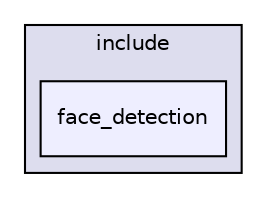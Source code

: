 digraph "/home/travis/rapp_temp/rapp-platform/rapp_face_detection/include/face_detection" {
  compound=true
  node [ fontsize="10", fontname="Helvetica"];
  edge [ labelfontsize="10", labelfontname="Helvetica"];
  subgraph clusterdir_e3001b79ae390a1e40cf47975a3cdfa0 {
    graph [ bgcolor="#ddddee", pencolor="black", label="include" fontname="Helvetica", fontsize="10", URL="dir_e3001b79ae390a1e40cf47975a3cdfa0.html"]
  dir_cc2cfdb285a1c75434f46c93cd4b8a8f [shape=box, label="face_detection", style="filled", fillcolor="#eeeeff", pencolor="black", URL="dir_cc2cfdb285a1c75434f46c93cd4b8a8f.html"];
  }
}
